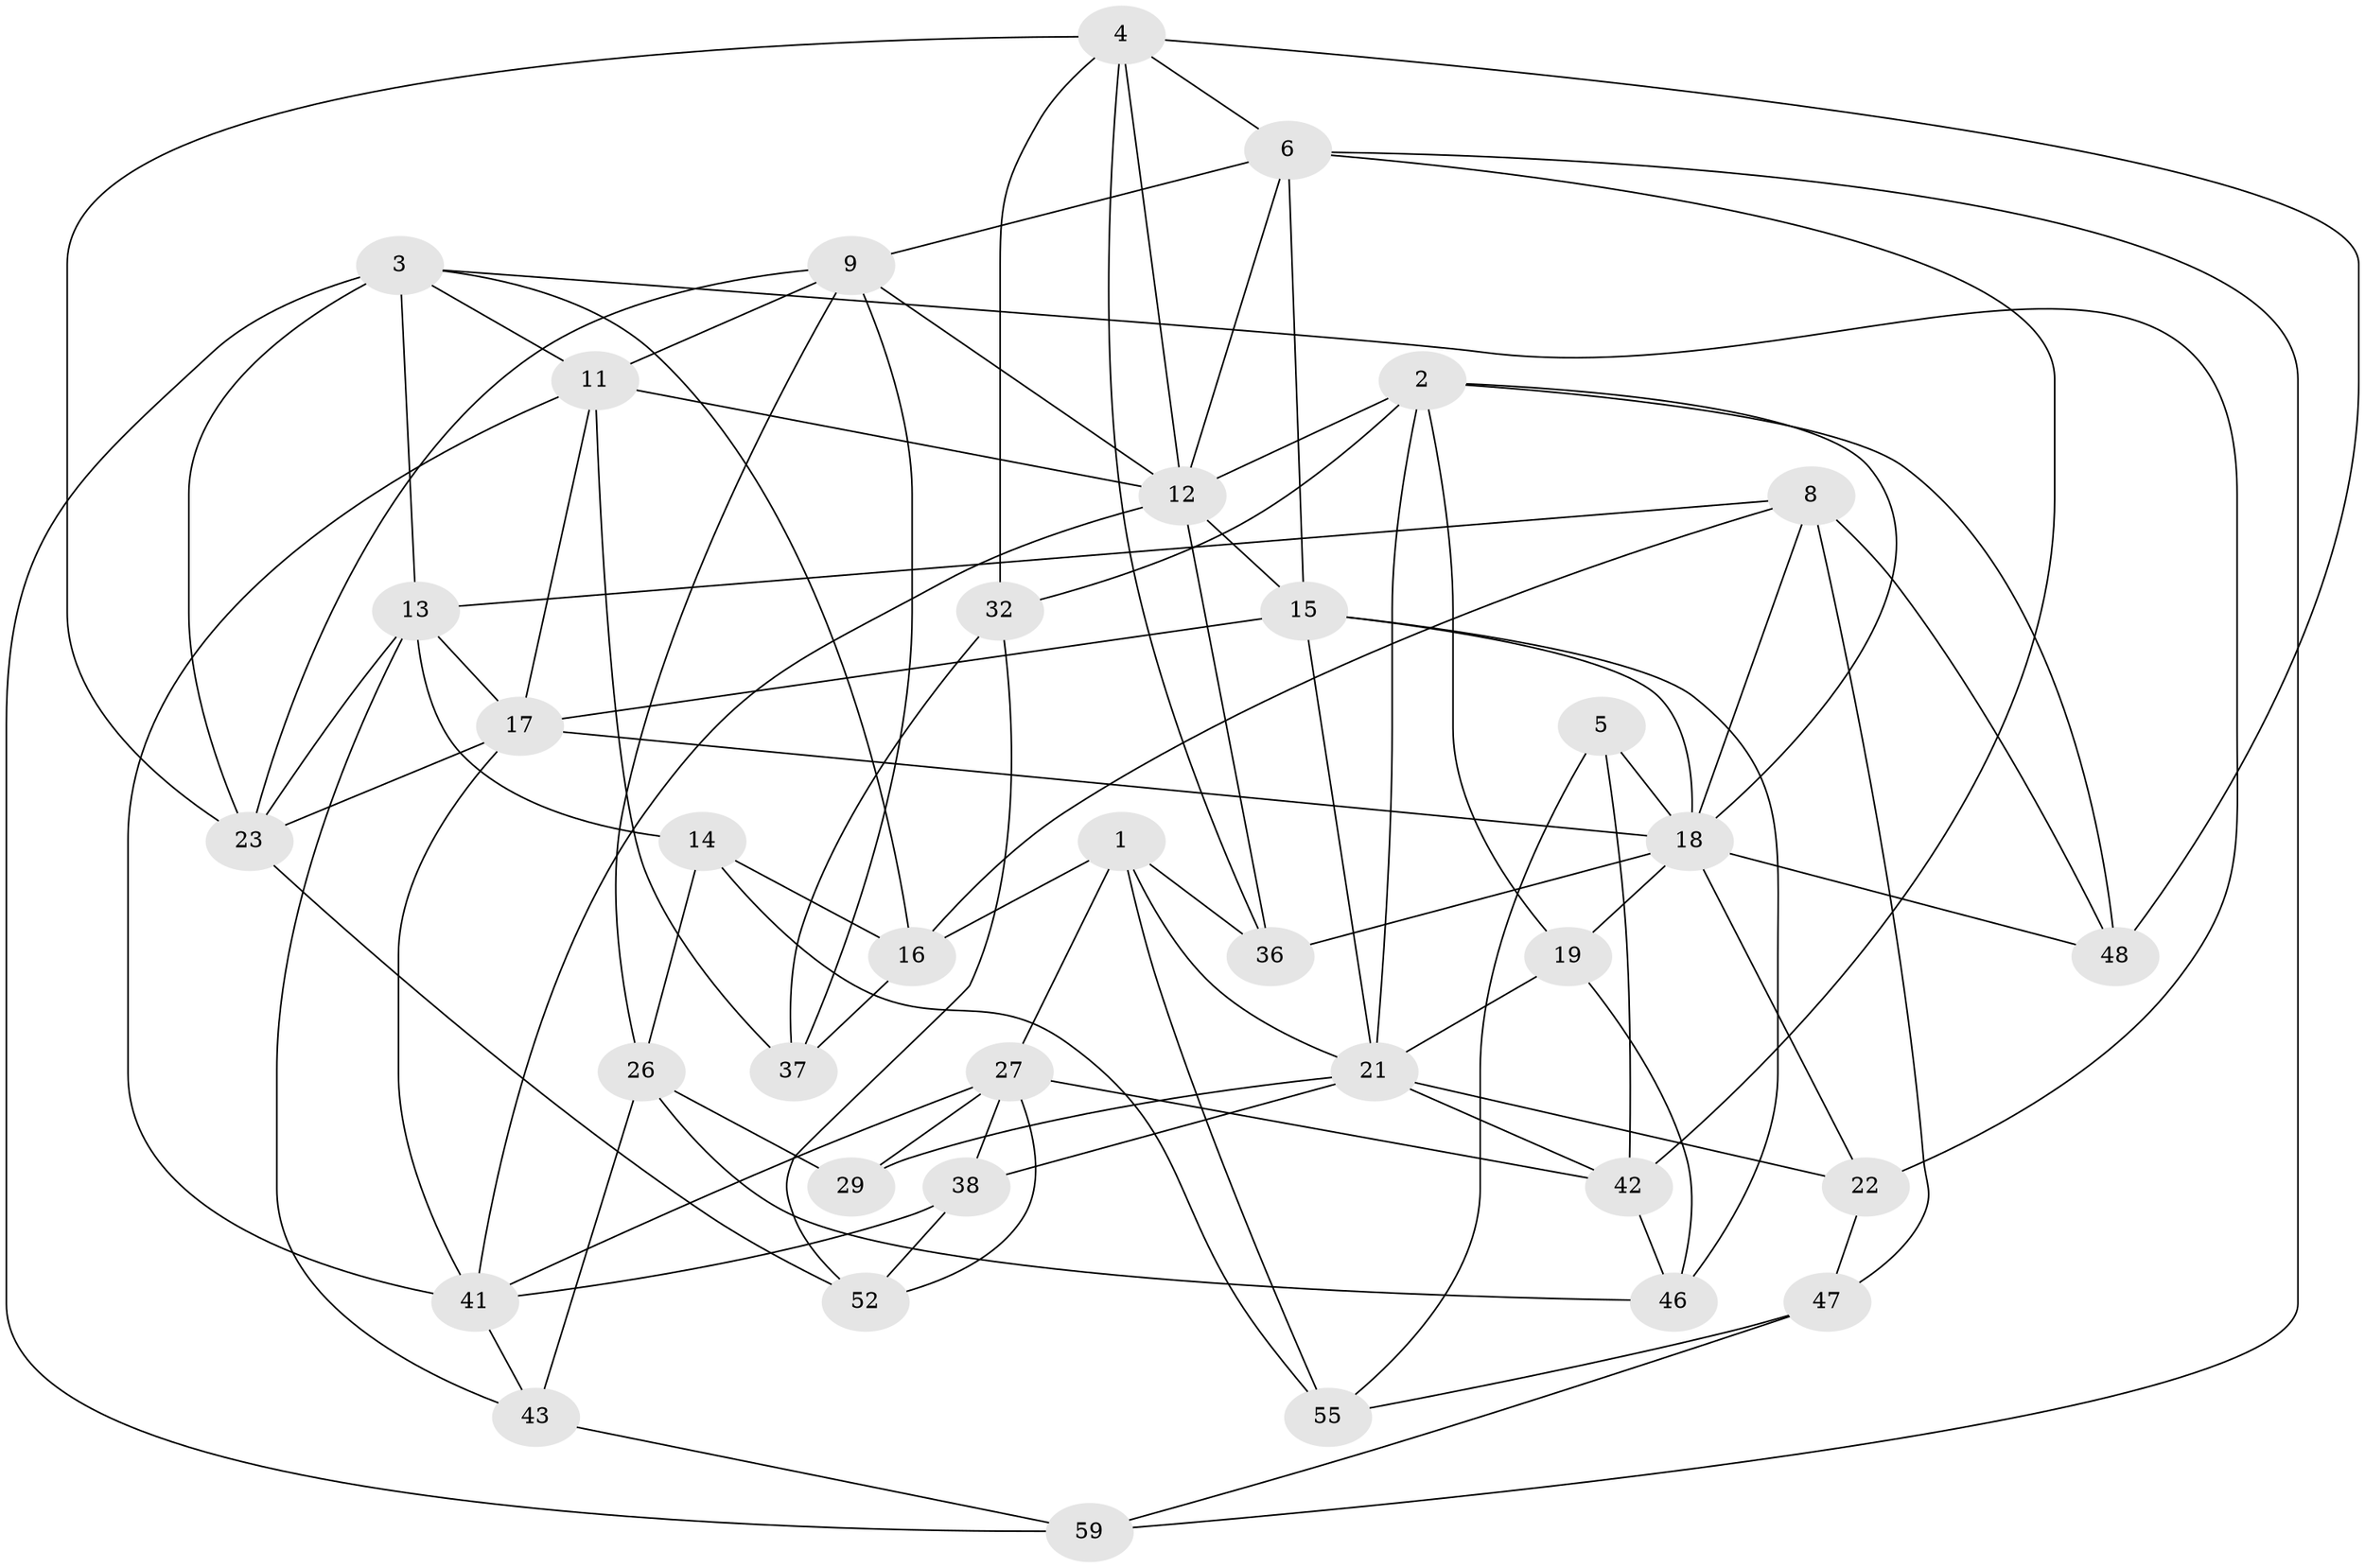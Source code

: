 // original degree distribution, {4: 1.0}
// Generated by graph-tools (version 1.1) at 2025/20/03/04/25 18:20:59]
// undirected, 36 vertices, 92 edges
graph export_dot {
graph [start="1"]
  node [color=gray90,style=filled];
  1 [super="+50"];
  2 [super="+30"];
  3 [super="+39"];
  4 [super="+7"];
  5;
  6 [super="+10+33"];
  8 [super="+34"];
  9 [super="+44"];
  11 [super="+20"];
  12 [super="+40"];
  13 [super="+24"];
  14;
  15 [super="+60"];
  16 [super="+28"];
  17 [super="+49"];
  18 [super="+61+35"];
  19;
  21 [super="+31+51"];
  22;
  23 [super="+25"];
  26 [super="+58"];
  27 [super="+57"];
  29;
  32;
  36;
  37;
  38;
  41 [super="+56"];
  42 [super="+54"];
  43;
  46;
  47;
  48;
  52;
  55;
  59;
  1 -- 55;
  1 -- 27;
  1 -- 21;
  1 -- 16 [weight=2];
  1 -- 36;
  2 -- 18;
  2 -- 32;
  2 -- 48;
  2 -- 19;
  2 -- 12;
  2 -- 21;
  3 -- 59;
  3 -- 16;
  3 -- 13;
  3 -- 11;
  3 -- 22;
  3 -- 23;
  4 -- 12;
  4 -- 32;
  4 -- 36;
  4 -- 48;
  4 -- 23;
  4 -- 6;
  5 -- 55;
  5 -- 42 [weight=2];
  5 -- 18;
  6 -- 59;
  6 -- 9;
  6 -- 12;
  6 -- 15;
  6 -- 42;
  8 -- 13;
  8 -- 16;
  8 -- 48;
  8 -- 47;
  8 -- 18 [weight=2];
  9 -- 37;
  9 -- 23;
  9 -- 26;
  9 -- 11;
  9 -- 12;
  11 -- 37;
  11 -- 17;
  11 -- 12;
  11 -- 41;
  12 -- 15;
  12 -- 36;
  12 -- 41;
  13 -- 23;
  13 -- 17;
  13 -- 43;
  13 -- 14;
  14 -- 16;
  14 -- 55;
  14 -- 26;
  15 -- 17;
  15 -- 21;
  15 -- 46;
  15 -- 18;
  16 -- 37;
  17 -- 18;
  17 -- 23;
  17 -- 41;
  18 -- 36;
  18 -- 48;
  18 -- 19;
  18 -- 22;
  19 -- 46;
  19 -- 21;
  21 -- 29;
  21 -- 42;
  21 -- 22;
  21 -- 38;
  22 -- 47;
  23 -- 52;
  26 -- 29 [weight=2];
  26 -- 46;
  26 -- 43;
  27 -- 38;
  27 -- 41;
  27 -- 52;
  27 -- 29;
  27 -- 42;
  32 -- 52;
  32 -- 37;
  38 -- 52;
  38 -- 41;
  41 -- 43;
  42 -- 46;
  43 -- 59;
  47 -- 59;
  47 -- 55;
}
